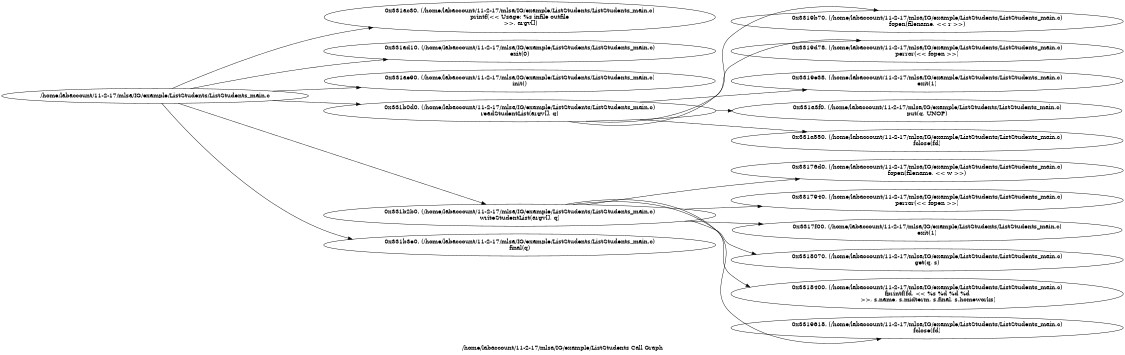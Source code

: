 digraph "/home/labaccount/11-2-17/mlsa/IG/example/ListStudents Call Graph" {
	graph [dpi=300
		rankdir=LR
		size="7.5, 10"
		label="/home/labaccount/11-2-17/mlsa/IG/example/ListStudents Call Graph"
	];

	Node0x486142399 [shape=oval, label="/home/labaccount/11-2-17/mlsa/IG/example/ListStudents/ListStudents_main.c"];
	Node0x560938879 [shape=oval, label="0x331ac30. (/home/labaccount/11-2-17/mlsa/IG/example/ListStudents/ListStudents_main.c)\nprintf(<< Usage: %s infile outfile\n >>, argv[])"];
	Node0x486142399 -> Node0x560938879;
	Node0x242455239 [shape=oval, label="0x331ad10. (/home/labaccount/11-2-17/mlsa/IG/example/ListStudents/ListStudents_main.c)\nexit(0)"];
	Node0x486142399 -> Node0x242455239;
	Node0x493811365 [shape=oval, label="0x331ae90. (/home/labaccount/11-2-17/mlsa/IG/example/ListStudents/ListStudents_main.c)\ninit()"];
	Node0x486142399 -> Node0x493811365;
	Node0x929257322 [shape=oval, label="0x331b0d0. (/home/labaccount/11-2-17/mlsa/IG/example/ListStudents/ListStudents_main.c)\nreadStudentList(argv[], q)"];
	Node0x486142399 -> Node0x929257322;
	Node0x914082890 [shape=oval, label="0x331b2b0. (/home/labaccount/11-2-17/mlsa/IG/example/ListStudents/ListStudents_main.c)\nwriteStudentList(argv[], q)"];
	Node0x486142399 -> Node0x914082890;
	Node0x290300767 [shape=oval, label="0x331b3e0. (/home/labaccount/11-2-17/mlsa/IG/example/ListStudents/ListStudents_main.c)\nfinal(q)"];
	Node0x486142399 -> Node0x290300767;
	Node0x282935573 [shape=oval, label="0x3319b70. (/home/labaccount/11-2-17/mlsa/IG/example/ListStudents/ListStudents_main.c)\nfopen(filename, << r >>)"];
	Node0x929257322 -> Node0x282935573;
	Node0x359822112 [shape=oval, label="0x3319d78. (/home/labaccount/11-2-17/mlsa/IG/example/ListStudents/ListStudents_main.c)\nperror(<< fopen >>)"];
	Node0x929257322 -> Node0x359822112;
	Node0x776641520 [shape=oval, label="0x3319e38. (/home/labaccount/11-2-17/mlsa/IG/example/ListStudents/ListStudents_main.c)\nexit(1)"];
	Node0x929257322 -> Node0x776641520;
	Node0x833201622 [shape=oval, label="0x331a3f0. (/home/labaccount/11-2-17/mlsa/IG/example/ListStudents/ListStudents_main.c)\nput(q, UNOP)"];
	Node0x929257322 -> Node0x833201622;
	Node0x142605656 [shape=oval, label="0x331a550. (/home/labaccount/11-2-17/mlsa/IG/example/ListStudents/ListStudents_main.c)\nfclose(fd)"];
	Node0x929257322 -> Node0x142605656;
	Node0x636610107 [shape=oval, label="0x33176d0. (/home/labaccount/11-2-17/mlsa/IG/example/ListStudents/ListStudents_main.c)\nfopen(filename, << w >>)"];
	Node0x914082890 -> Node0x636610107;
	Node0x465538654 [shape=oval, label="0x3317940. (/home/labaccount/11-2-17/mlsa/IG/example/ListStudents/ListStudents_main.c)\nperror(<< fopen >>)"];
	Node0x914082890 -> Node0x465538654;
	Node0x289380308 [shape=oval, label="0x3317f00. (/home/labaccount/11-2-17/mlsa/IG/example/ListStudents/ListStudents_main.c)\nexit(1)"];
	Node0x914082890 -> Node0x289380308;
	Node0x373082947 [shape=oval, label="0x3318070. (/home/labaccount/11-2-17/mlsa/IG/example/ListStudents/ListStudents_main.c)\nget(q, s)"];
	Node0x914082890 -> Node0x373082947;
	Node0x739743700 [shape=oval, label="0x3318400. (/home/labaccount/11-2-17/mlsa/IG/example/ListStudents/ListStudents_main.c)\nfprintf(fd, << %s %d %d %d\n >>, s.name, s.midterm, s.final, s.homeworks)"];
	Node0x914082890 -> Node0x739743700;
	Node0x693513366 [shape=oval, label="0x3319618. (/home/labaccount/11-2-17/mlsa/IG/example/ListStudents/ListStudents_main.c)\nfclose(fd)"];
	Node0x914082890 -> Node0x693513366;
}